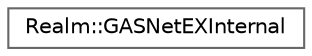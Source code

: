 digraph "Graphical Class Hierarchy"
{
 // LATEX_PDF_SIZE
  bgcolor="transparent";
  edge [fontname=Helvetica,fontsize=10,labelfontname=Helvetica,labelfontsize=10];
  node [fontname=Helvetica,fontsize=10,shape=box,height=0.2,width=0.4];
  rankdir="LR";
  Node0 [id="Node000000",label="Realm::GASNetEXInternal",height=0.2,width=0.4,color="grey40", fillcolor="white", style="filled",URL="$classRealm_1_1GASNetEXInternal.html",tooltip=" "];
}
